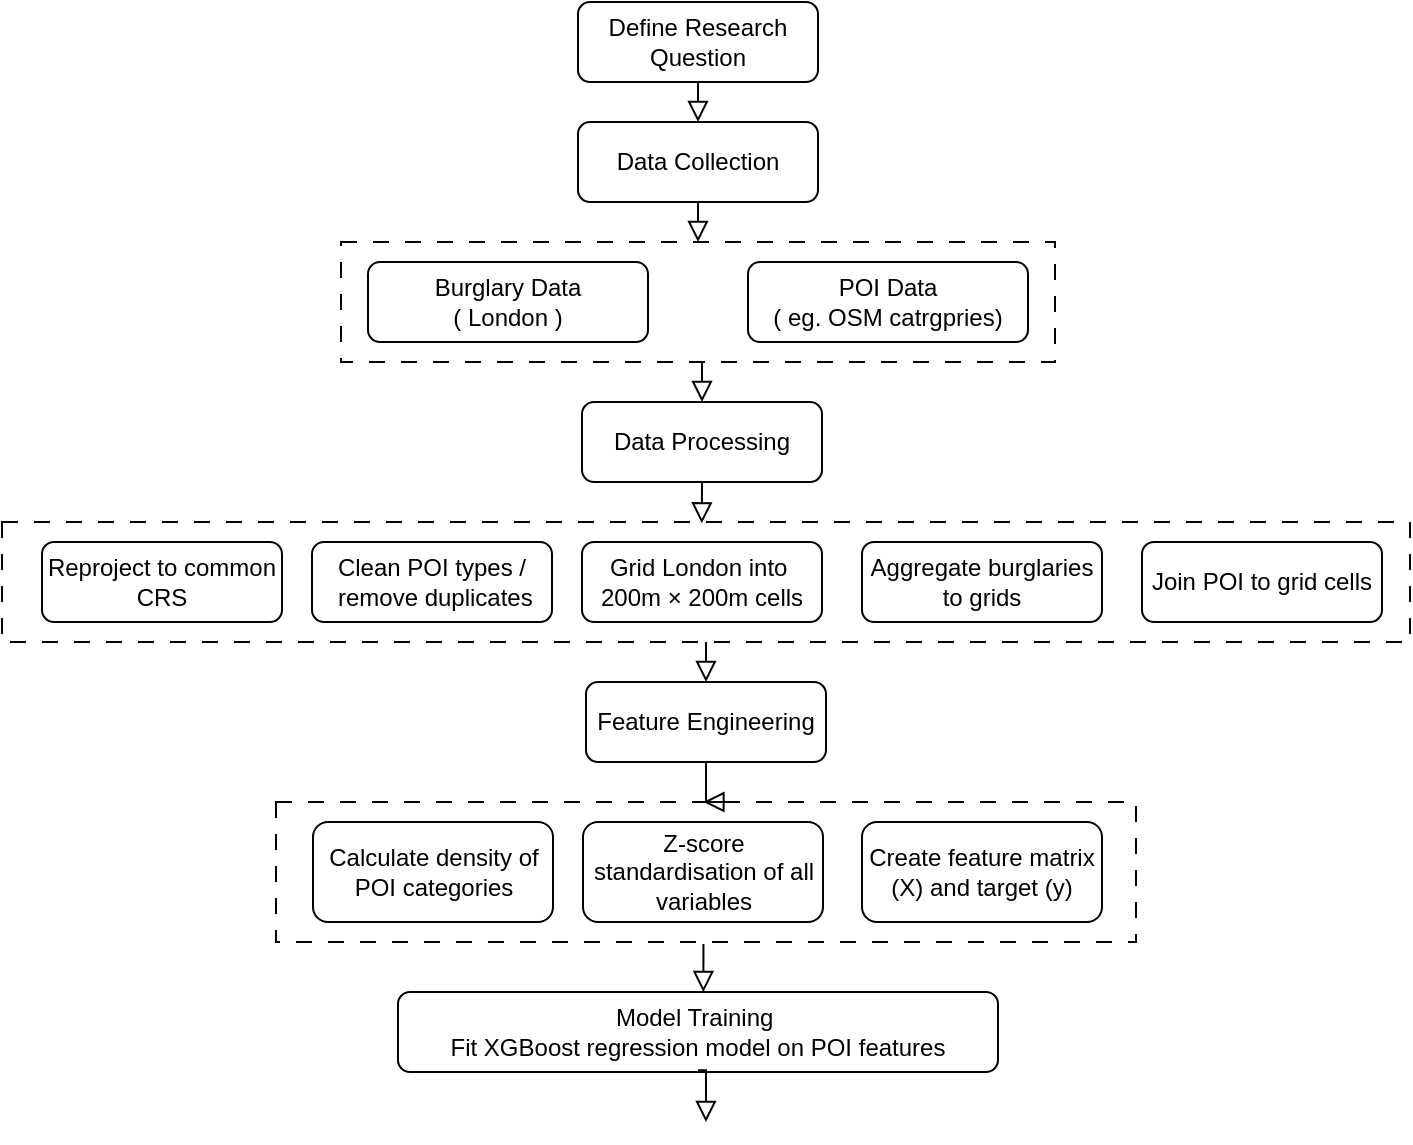 <mxfile version="26.2.13">
  <diagram id="C5RBs43oDa-KdzZeNtuy" name="Page-1">
    <mxGraphModel dx="700" dy="1013" grid="1" gridSize="10" guides="1" tooltips="1" connect="1" arrows="1" fold="1" page="1" pageScale="1" pageWidth="827" pageHeight="1169" math="0" shadow="0">
      <root>
        <mxCell id="WIyWlLk6GJQsqaUBKTNV-0" />
        <mxCell id="WIyWlLk6GJQsqaUBKTNV-1" parent="WIyWlLk6GJQsqaUBKTNV-0" />
        <mxCell id="Xb9VFktlyn8wubneJimD-18" value="" style="rounded=0;whiteSpace=wrap;html=1;fontFamily=Helvetica;fontSize=11;fontColor=default;labelBackgroundColor=none;fillColor=none;dashed=1;dashPattern=8 8;" vertex="1" parent="WIyWlLk6GJQsqaUBKTNV-1">
          <mxGeometry x="231.5" y="210" width="357" height="60" as="geometry" />
        </mxCell>
        <mxCell id="Xb9VFktlyn8wubneJimD-16" value="" style="rounded=0;whiteSpace=wrap;html=1;fontFamily=Helvetica;fontSize=11;fontColor=default;labelBackgroundColor=none;fillColor=none;dashed=1;dashPattern=8 8;" vertex="1" parent="WIyWlLk6GJQsqaUBKTNV-1">
          <mxGeometry x="62" y="350" width="704" height="60" as="geometry" />
        </mxCell>
        <mxCell id="Xb9VFktlyn8wubneJimD-39" style="edgeStyle=orthogonalEdgeStyle;shape=connector;rounded=0;orthogonalLoop=1;jettySize=auto;html=1;shadow=0;strokeColor=default;strokeWidth=1;align=center;verticalAlign=middle;fontFamily=Helvetica;fontSize=11;fontColor=default;labelBackgroundColor=none;endArrow=block;endFill=0;endSize=8;exitX=0.497;exitY=1.014;exitDx=0;exitDy=0;exitPerimeter=0;entryX=0.509;entryY=0.001;entryDx=0;entryDy=0;entryPerimeter=0;" edge="1" parent="WIyWlLk6GJQsqaUBKTNV-1" source="Xb9VFktlyn8wubneJimD-33" target="Xb9VFktlyn8wubneJimD-38">
          <mxGeometry relative="1" as="geometry">
            <mxPoint x="413" y="560" as="sourcePoint" />
            <mxPoint x="410" y="584" as="targetPoint" />
          </mxGeometry>
        </mxCell>
        <mxCell id="Xb9VFktlyn8wubneJimD-33" value="" style="rounded=0;whiteSpace=wrap;html=1;fontFamily=Helvetica;fontSize=11;fontColor=default;labelBackgroundColor=none;fillColor=none;dashed=1;dashPattern=8 8;" vertex="1" parent="WIyWlLk6GJQsqaUBKTNV-1">
          <mxGeometry x="199" y="490" width="430" height="70" as="geometry" />
        </mxCell>
        <mxCell id="Xb9VFktlyn8wubneJimD-24" style="edgeStyle=orthogonalEdgeStyle;shape=connector;rounded=0;orthogonalLoop=1;jettySize=auto;html=1;exitX=0.5;exitY=1;exitDx=0;exitDy=0;entryX=0.5;entryY=0;entryDx=0;entryDy=0;shadow=0;strokeColor=default;strokeWidth=1;align=center;verticalAlign=middle;fontFamily=Helvetica;fontSize=11;fontColor=default;labelBackgroundColor=none;endArrow=block;endFill=0;endSize=8;" edge="1" parent="WIyWlLk6GJQsqaUBKTNV-1" source="WIyWlLk6GJQsqaUBKTNV-3" target="WIyWlLk6GJQsqaUBKTNV-7">
          <mxGeometry relative="1" as="geometry" />
        </mxCell>
        <mxCell id="WIyWlLk6GJQsqaUBKTNV-3" value="Define Research Question" style="rounded=1;whiteSpace=wrap;html=1;fontSize=12;glass=0;strokeWidth=1;shadow=0;" parent="WIyWlLk6GJQsqaUBKTNV-1" vertex="1">
          <mxGeometry x="350" y="90" width="120" height="40" as="geometry" />
        </mxCell>
        <mxCell id="Xb9VFktlyn8wubneJimD-23" style="edgeStyle=orthogonalEdgeStyle;shape=connector;rounded=0;orthogonalLoop=1;jettySize=auto;html=1;exitX=0.5;exitY=1;exitDx=0;exitDy=0;entryX=0.5;entryY=0;entryDx=0;entryDy=0;shadow=0;strokeColor=default;strokeWidth=1;align=center;verticalAlign=middle;fontFamily=Helvetica;fontSize=11;fontColor=default;labelBackgroundColor=none;endArrow=block;endFill=0;endSize=8;" edge="1" parent="WIyWlLk6GJQsqaUBKTNV-1" source="WIyWlLk6GJQsqaUBKTNV-7" target="Xb9VFktlyn8wubneJimD-18">
          <mxGeometry relative="1" as="geometry" />
        </mxCell>
        <mxCell id="WIyWlLk6GJQsqaUBKTNV-7" value="Data Collection" style="rounded=1;whiteSpace=wrap;html=1;fontSize=12;glass=0;strokeWidth=1;shadow=0;" parent="WIyWlLk6GJQsqaUBKTNV-1" vertex="1">
          <mxGeometry x="350" y="150" width="120" height="40" as="geometry" />
        </mxCell>
        <mxCell id="WIyWlLk6GJQsqaUBKTNV-12" value="Feature Engineering" style="rounded=1;whiteSpace=wrap;html=1;fontSize=12;glass=0;strokeWidth=1;shadow=0;" parent="WIyWlLk6GJQsqaUBKTNV-1" vertex="1">
          <mxGeometry x="354" y="430" width="120" height="40" as="geometry" />
        </mxCell>
        <mxCell id="Xb9VFktlyn8wubneJimD-2" value="Burglary Data&lt;div&gt;( London )&lt;/div&gt;" style="rounded=1;whiteSpace=wrap;html=1;" vertex="1" parent="WIyWlLk6GJQsqaUBKTNV-1">
          <mxGeometry x="245" y="220" width="140" height="40" as="geometry" />
        </mxCell>
        <mxCell id="Xb9VFktlyn8wubneJimD-3" value="POI Data&lt;div&gt;( eg. OSM catrgpries)&lt;/div&gt;" style="rounded=1;whiteSpace=wrap;html=1;" vertex="1" parent="WIyWlLk6GJQsqaUBKTNV-1">
          <mxGeometry x="435" y="220" width="140" height="40" as="geometry" />
        </mxCell>
        <mxCell id="Xb9VFktlyn8wubneJimD-7" value="Data Processing" style="rounded=1;whiteSpace=wrap;html=1;fontSize=12;glass=0;strokeWidth=1;shadow=0;" vertex="1" parent="WIyWlLk6GJQsqaUBKTNV-1">
          <mxGeometry x="352" y="290" width="120" height="40" as="geometry" />
        </mxCell>
        <mxCell id="Xb9VFktlyn8wubneJimD-8" value="Reproject to common CRS" style="rounded=1;whiteSpace=wrap;html=1;" vertex="1" parent="WIyWlLk6GJQsqaUBKTNV-1">
          <mxGeometry x="82" y="360" width="120" height="40" as="geometry" />
        </mxCell>
        <mxCell id="Xb9VFktlyn8wubneJimD-12" value="Clean POI types /&lt;div&gt;&amp;nbsp;remove duplicates&lt;/div&gt;" style="rounded=1;whiteSpace=wrap;html=1;" vertex="1" parent="WIyWlLk6GJQsqaUBKTNV-1">
          <mxGeometry x="217" y="360" width="120" height="40" as="geometry" />
        </mxCell>
        <mxCell id="Xb9VFktlyn8wubneJimD-13" value="Grid London into&amp;nbsp;&lt;div&gt;200m × 200m cells&lt;/div&gt;" style="rounded=1;whiteSpace=wrap;html=1;" vertex="1" parent="WIyWlLk6GJQsqaUBKTNV-1">
          <mxGeometry x="352" y="360" width="120" height="40" as="geometry" />
        </mxCell>
        <mxCell id="Xb9VFktlyn8wubneJimD-14" value="Aggregate burglaries to grids" style="rounded=1;whiteSpace=wrap;html=1;" vertex="1" parent="WIyWlLk6GJQsqaUBKTNV-1">
          <mxGeometry x="492" y="360" width="120" height="40" as="geometry" />
        </mxCell>
        <mxCell id="Xb9VFktlyn8wubneJimD-15" value="Join POI to grid cells" style="rounded=1;whiteSpace=wrap;html=1;" vertex="1" parent="WIyWlLk6GJQsqaUBKTNV-1">
          <mxGeometry x="632" y="360" width="120" height="40" as="geometry" />
        </mxCell>
        <mxCell id="Xb9VFktlyn8wubneJimD-27" style="edgeStyle=orthogonalEdgeStyle;shape=connector;rounded=0;orthogonalLoop=1;jettySize=auto;html=1;exitX=0.5;exitY=1;exitDx=0;exitDy=0;shadow=0;strokeColor=default;strokeWidth=1;align=center;verticalAlign=middle;fontFamily=Helvetica;fontSize=11;fontColor=default;labelBackgroundColor=none;endArrow=block;endFill=0;endSize=8;entryX=0.5;entryY=0;entryDx=0;entryDy=0;" edge="1" parent="WIyWlLk6GJQsqaUBKTNV-1" source="Xb9VFktlyn8wubneJimD-16" target="WIyWlLk6GJQsqaUBKTNV-12">
          <mxGeometry relative="1" as="geometry" />
        </mxCell>
        <mxCell id="Xb9VFktlyn8wubneJimD-22" style="edgeStyle=orthogonalEdgeStyle;shape=connector;rounded=0;orthogonalLoop=1;jettySize=auto;html=1;exitX=0.5;exitY=1;exitDx=0;exitDy=0;entryX=0.5;entryY=0;entryDx=0;entryDy=0;shadow=0;strokeColor=default;strokeWidth=1;align=center;verticalAlign=middle;fontFamily=Helvetica;fontSize=11;fontColor=default;labelBackgroundColor=none;endArrow=block;endFill=0;endSize=8;" edge="1" parent="WIyWlLk6GJQsqaUBKTNV-1" source="Xb9VFktlyn8wubneJimD-18" target="Xb9VFktlyn8wubneJimD-7">
          <mxGeometry relative="1" as="geometry" />
        </mxCell>
        <mxCell id="Xb9VFktlyn8wubneJimD-25" style="edgeStyle=orthogonalEdgeStyle;shape=connector;rounded=0;orthogonalLoop=1;jettySize=auto;html=1;exitX=0.5;exitY=1;exitDx=0;exitDy=0;entryX=0.497;entryY=0.011;entryDx=0;entryDy=0;entryPerimeter=0;shadow=0;strokeColor=default;strokeWidth=1;align=center;verticalAlign=middle;fontFamily=Helvetica;fontSize=11;fontColor=default;labelBackgroundColor=none;endArrow=block;endFill=0;endSize=8;" edge="1" parent="WIyWlLk6GJQsqaUBKTNV-1" source="Xb9VFktlyn8wubneJimD-7" target="Xb9VFktlyn8wubneJimD-16">
          <mxGeometry relative="1" as="geometry" />
        </mxCell>
        <mxCell id="Xb9VFktlyn8wubneJimD-29" value="Calculate density of POI categories" style="rounded=1;whiteSpace=wrap;html=1;" vertex="1" parent="WIyWlLk6GJQsqaUBKTNV-1">
          <mxGeometry x="217.5" y="500" width="120" height="50" as="geometry" />
        </mxCell>
        <mxCell id="Xb9VFktlyn8wubneJimD-30" value="Z-score standardisation of all variables" style="rounded=1;whiteSpace=wrap;html=1;" vertex="1" parent="WIyWlLk6GJQsqaUBKTNV-1">
          <mxGeometry x="352.5" y="500" width="120" height="50" as="geometry" />
        </mxCell>
        <mxCell id="Xb9VFktlyn8wubneJimD-31" value="Create feature matrix (X) and target (y)" style="rounded=1;whiteSpace=wrap;html=1;" vertex="1" parent="WIyWlLk6GJQsqaUBKTNV-1">
          <mxGeometry x="492" y="500" width="120" height="50" as="geometry" />
        </mxCell>
        <mxCell id="Xb9VFktlyn8wubneJimD-37" style="edgeStyle=orthogonalEdgeStyle;shape=connector;rounded=0;orthogonalLoop=1;jettySize=auto;html=1;entryX=0.497;entryY=0.01;entryDx=0;entryDy=0;entryPerimeter=0;shadow=0;strokeColor=default;strokeWidth=1;align=center;verticalAlign=middle;fontFamily=Helvetica;fontSize=11;fontColor=default;labelBackgroundColor=none;endArrow=block;endFill=0;endSize=8;" edge="1" parent="WIyWlLk6GJQsqaUBKTNV-1" source="WIyWlLk6GJQsqaUBKTNV-12" target="Xb9VFktlyn8wubneJimD-33">
          <mxGeometry relative="1" as="geometry" />
        </mxCell>
        <mxCell id="Xb9VFktlyn8wubneJimD-38" value="&amp;nbsp;Model Training&amp;nbsp;&amp;nbsp;&lt;div&gt;Fit XGBoost regression model on POI features&lt;/div&gt;" style="rounded=1;whiteSpace=wrap;html=1;fontSize=12;glass=0;strokeWidth=1;shadow=0;" vertex="1" parent="WIyWlLk6GJQsqaUBKTNV-1">
          <mxGeometry x="260" y="585" width="300" height="40" as="geometry" />
        </mxCell>
        <mxCell id="Xb9VFktlyn8wubneJimD-45" style="edgeStyle=orthogonalEdgeStyle;shape=connector;rounded=0;orthogonalLoop=1;jettySize=auto;html=1;entryX=0.5;entryY=0.014;entryDx=0;entryDy=0;entryPerimeter=0;shadow=0;strokeColor=default;strokeWidth=1;align=center;verticalAlign=middle;fontFamily=Helvetica;fontSize=11;fontColor=default;labelBackgroundColor=none;endArrow=block;endFill=0;endSize=8;exitX=0.5;exitY=0.977;exitDx=0;exitDy=0;exitPerimeter=0;" edge="1" parent="WIyWlLk6GJQsqaUBKTNV-1" source="Xb9VFktlyn8wubneJimD-38">
          <mxGeometry relative="1" as="geometry">
            <mxPoint x="414" y="630" as="sourcePoint" />
            <mxPoint x="413.98" y="650.0" as="targetPoint" />
          </mxGeometry>
        </mxCell>
      </root>
    </mxGraphModel>
  </diagram>
</mxfile>
